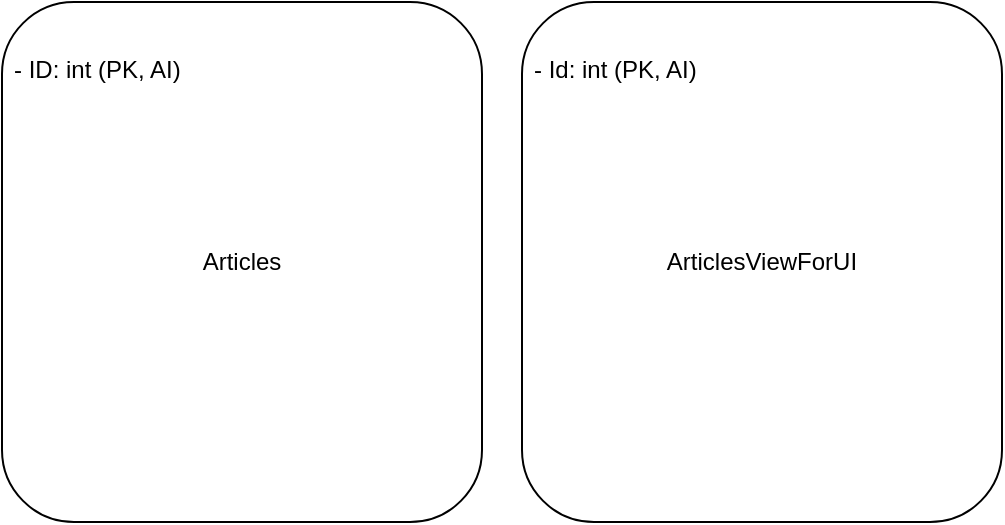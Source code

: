 <mxfile>
  <diagram>
    <mxGraphModel>
      <root>
        <mxCell id="0"/>
        <mxCell id="1" parent="0"/>
        <!-- Articles Table -->
        <mxCell id="2" value="Articles" style="rounded=1;whiteSpace=wrap;html=1;" vertex="1" parent="1">
          <mxGeometry x="20" y="20" width="240" height="260" as="geometry"/>
        </mxCell>
        <!-- Attributes for Articles -->
        <mxCell id="3" value="- ID: int (PK, AI)" style="text;html=1;spacingLeft=4;" vertex="1" parent="2">
          <mxGeometry y="20" width="240" height="20" as="geometry"/>
        </mxCell>
        <!-- Additional attributes omitted for brevity -->

        <!-- ArticlesViewForUI Table -->
        <mxCell id="20" value="ArticlesViewForUI" style="rounded=1;whiteSpace=wrap;html=1;" vertex="1" parent="1">
          <mxGeometry x="280" y="20" width="240" height="260" as="geometry"/>
        </mxCell>
        <!-- Attributes for ArticlesViewForUI -->
        <mxCell id="21" value="- Id: int (PK, AI)" style="text;html=1;spacingLeft=4;" vertex="1" parent="20">
          <mxGeometry y="20" width="240" height="20" as="geometry"/>
        </mxCell>
        <!-- Additional attributes omitted for brevity -->

        <!-- Relationships and other tables would follow a similar pattern -->
      </root>
    </mxGraphModel>
  </diagram>
</mxfile>
